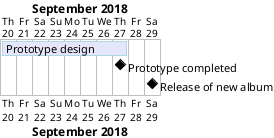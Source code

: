 {
  "sha1": "8u9jos2463ogu1p31prjxpkvzamw4w3",
  "insertion": {
    "when": "2024-05-30T20:48:21.526Z",
    "user": "plantuml@gmail.com"
  }
}
@startgantt
Project starts the 20th of september 2018
[Prototype design] as [TASK1] lasts 8 days
[TASK1] is colored in Lavender/LightBlue
[Prototype completed] happens at [TASK1]'s end
[Release of new album] happens at the 29th of September 2018
@endgantt

